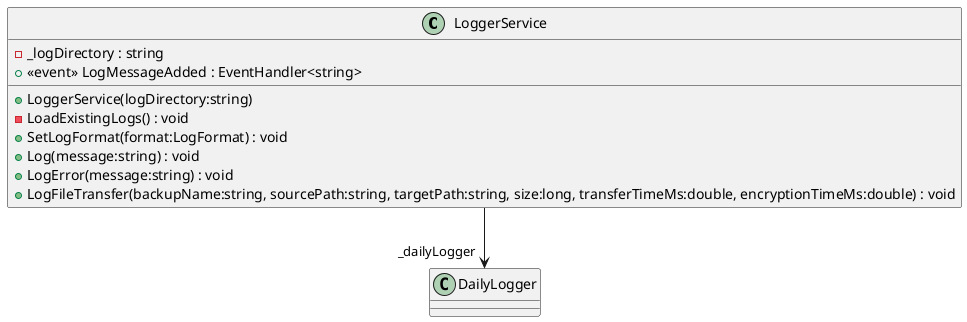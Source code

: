 @startuml
class LoggerService {
    - _logDirectory : string
    +  <<event>> LogMessageAdded : EventHandler<string> 
    + LoggerService(logDirectory:string)
    - LoadExistingLogs() : void
    + SetLogFormat(format:LogFormat) : void
    + Log(message:string) : void
    + LogError(message:string) : void
    + LogFileTransfer(backupName:string, sourcePath:string, targetPath:string, size:long, transferTimeMs:double, encryptionTimeMs:double) : void
}
LoggerService --> "_dailyLogger" DailyLogger
@enduml
